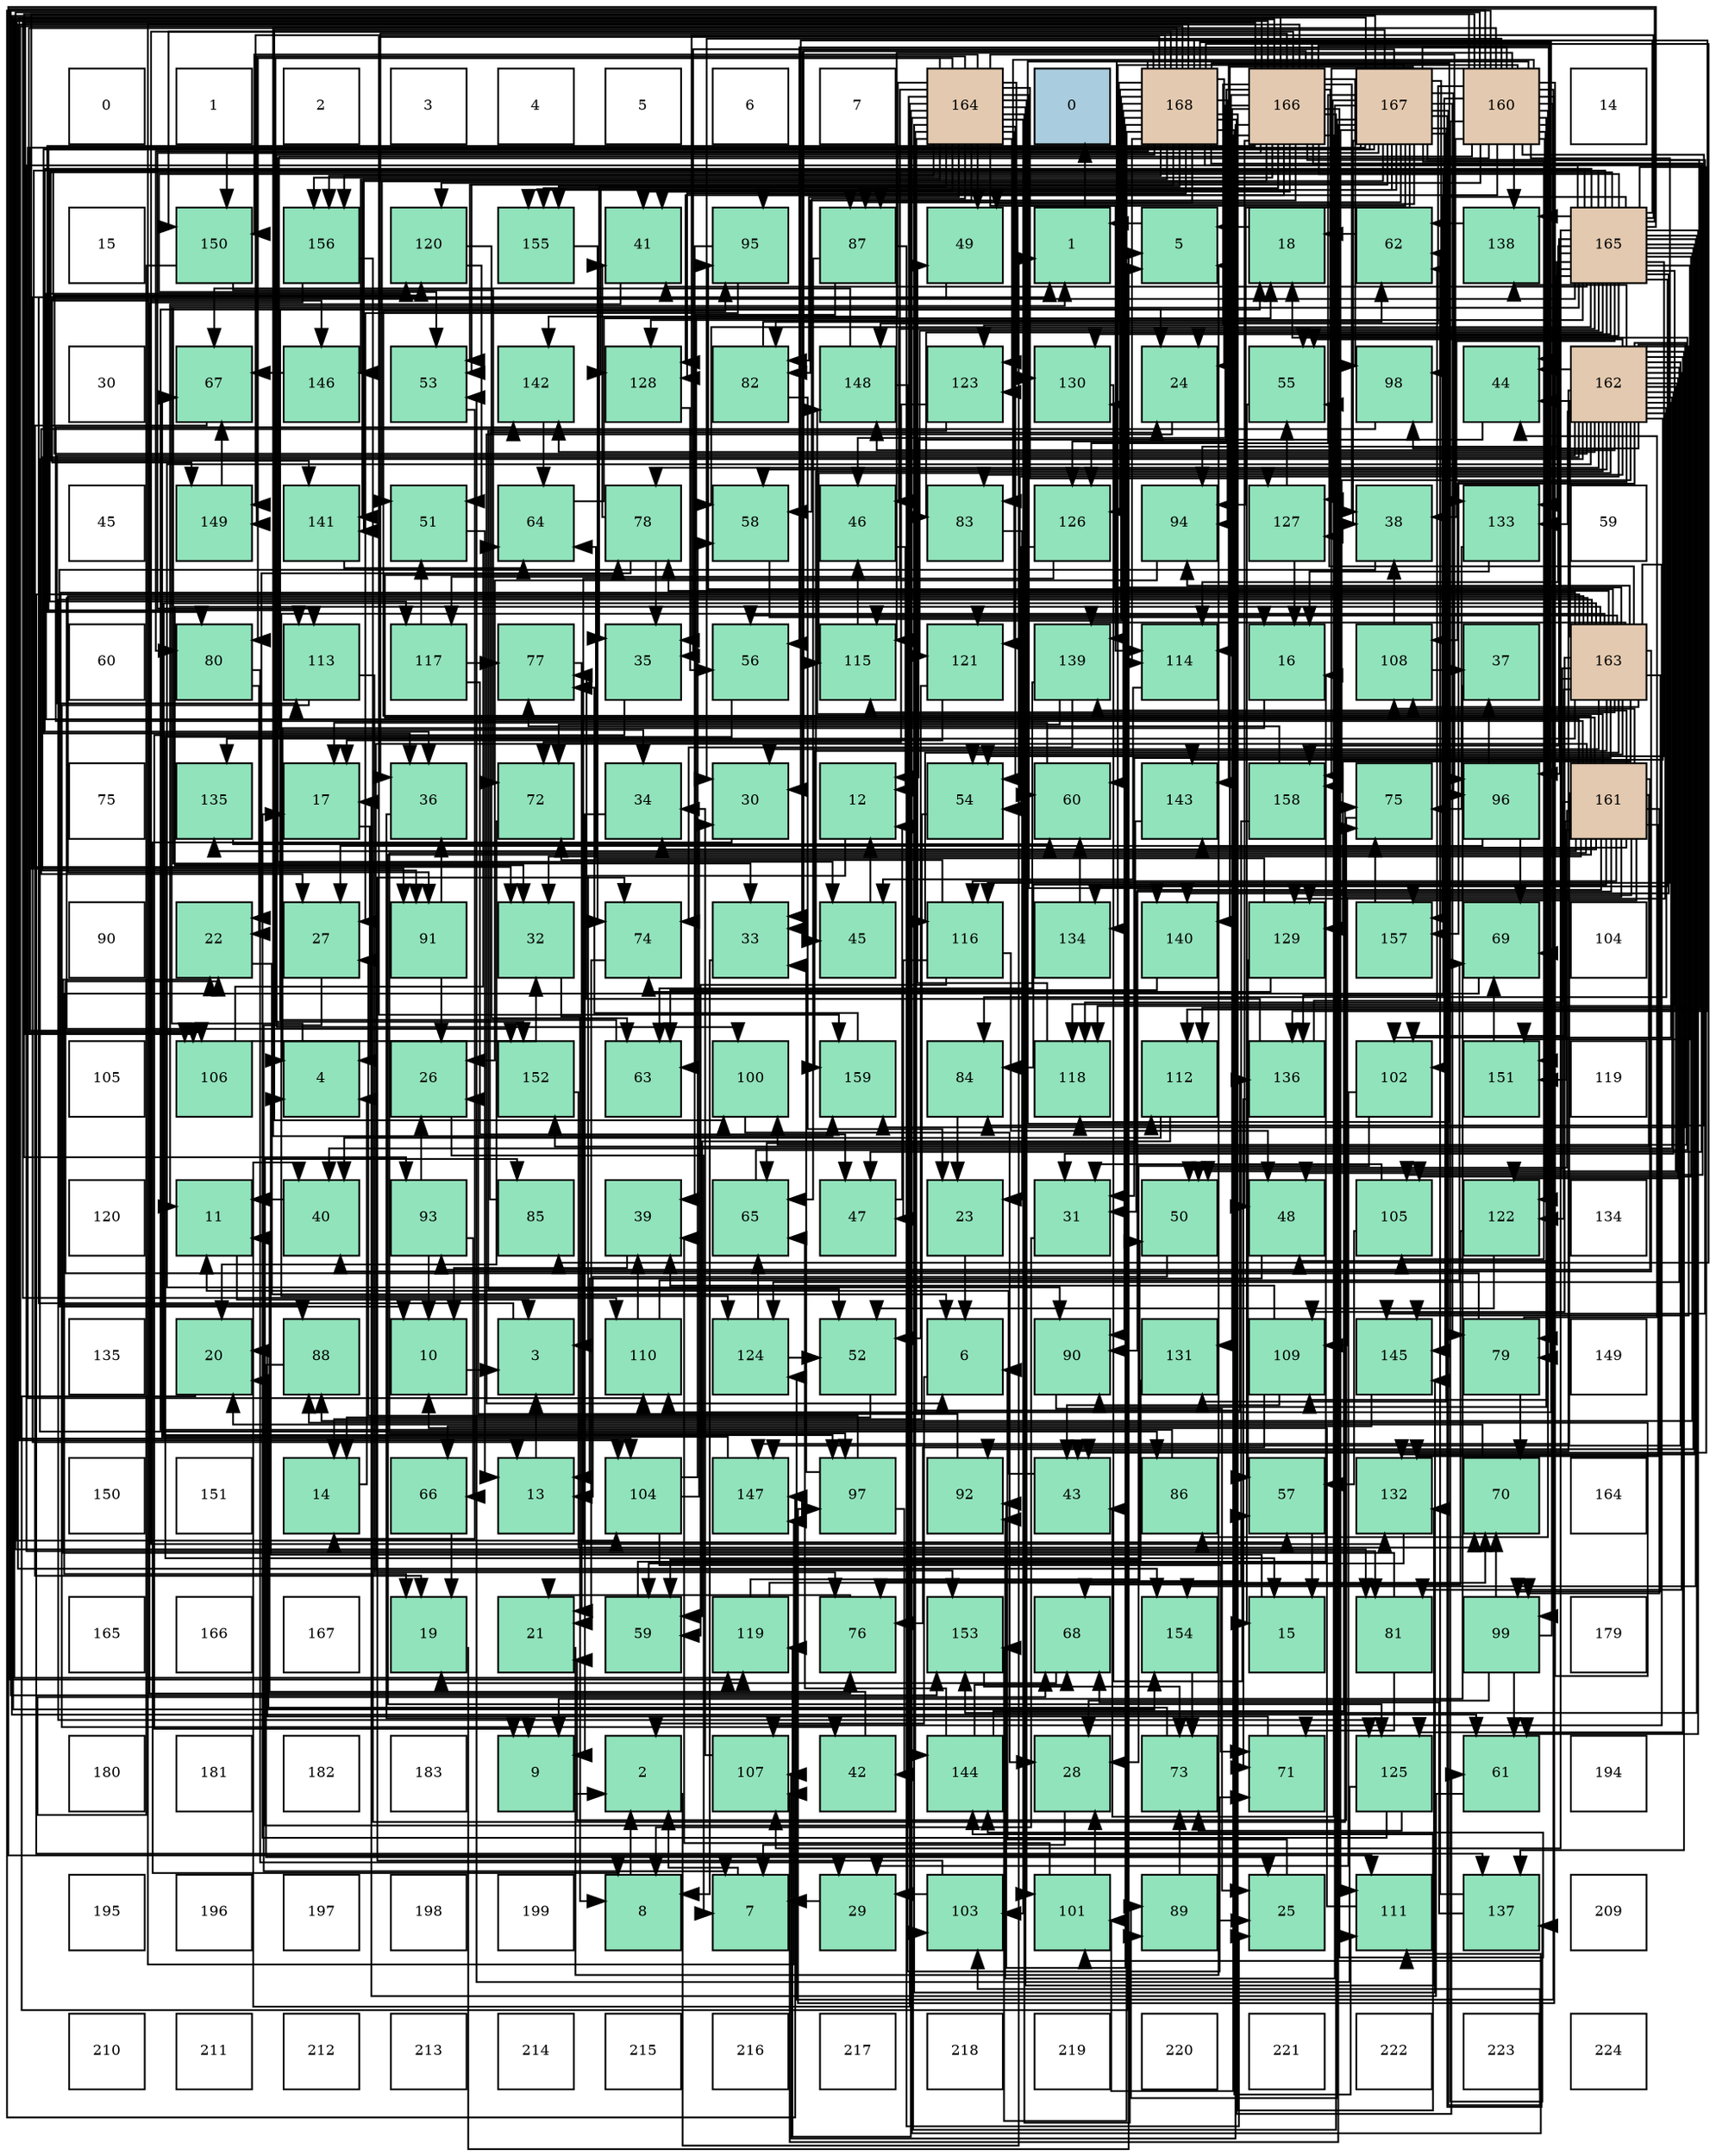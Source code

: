 digraph layout{
 rankdir=TB;
 splines=ortho;
 node [style=filled shape=square fixedsize=true width=0.6];
0[label="0", fontsize=8, fillcolor="#ffffff"];
1[label="1", fontsize=8, fillcolor="#ffffff"];
2[label="2", fontsize=8, fillcolor="#ffffff"];
3[label="3", fontsize=8, fillcolor="#ffffff"];
4[label="4", fontsize=8, fillcolor="#ffffff"];
5[label="5", fontsize=8, fillcolor="#ffffff"];
6[label="6", fontsize=8, fillcolor="#ffffff"];
7[label="7", fontsize=8, fillcolor="#ffffff"];
8[label="164", fontsize=8, fillcolor="#e3c9af"];
9[label="0", fontsize=8, fillcolor="#a9ccde"];
10[label="168", fontsize=8, fillcolor="#e3c9af"];
11[label="166", fontsize=8, fillcolor="#e3c9af"];
12[label="167", fontsize=8, fillcolor="#e3c9af"];
13[label="160", fontsize=8, fillcolor="#e3c9af"];
14[label="14", fontsize=8, fillcolor="#ffffff"];
15[label="15", fontsize=8, fillcolor="#ffffff"];
16[label="150", fontsize=8, fillcolor="#91e3bb"];
17[label="156", fontsize=8, fillcolor="#91e3bb"];
18[label="120", fontsize=8, fillcolor="#91e3bb"];
19[label="155", fontsize=8, fillcolor="#91e3bb"];
20[label="41", fontsize=8, fillcolor="#91e3bb"];
21[label="95", fontsize=8, fillcolor="#91e3bb"];
22[label="87", fontsize=8, fillcolor="#91e3bb"];
23[label="49", fontsize=8, fillcolor="#91e3bb"];
24[label="1", fontsize=8, fillcolor="#91e3bb"];
25[label="5", fontsize=8, fillcolor="#91e3bb"];
26[label="18", fontsize=8, fillcolor="#91e3bb"];
27[label="62", fontsize=8, fillcolor="#91e3bb"];
28[label="138", fontsize=8, fillcolor="#91e3bb"];
29[label="165", fontsize=8, fillcolor="#e3c9af"];
30[label="30", fontsize=8, fillcolor="#ffffff"];
31[label="67", fontsize=8, fillcolor="#91e3bb"];
32[label="146", fontsize=8, fillcolor="#91e3bb"];
33[label="53", fontsize=8, fillcolor="#91e3bb"];
34[label="142", fontsize=8, fillcolor="#91e3bb"];
35[label="128", fontsize=8, fillcolor="#91e3bb"];
36[label="82", fontsize=8, fillcolor="#91e3bb"];
37[label="148", fontsize=8, fillcolor="#91e3bb"];
38[label="123", fontsize=8, fillcolor="#91e3bb"];
39[label="130", fontsize=8, fillcolor="#91e3bb"];
40[label="24", fontsize=8, fillcolor="#91e3bb"];
41[label="55", fontsize=8, fillcolor="#91e3bb"];
42[label="98", fontsize=8, fillcolor="#91e3bb"];
43[label="44", fontsize=8, fillcolor="#91e3bb"];
44[label="162", fontsize=8, fillcolor="#e3c9af"];
45[label="45", fontsize=8, fillcolor="#ffffff"];
46[label="149", fontsize=8, fillcolor="#91e3bb"];
47[label="141", fontsize=8, fillcolor="#91e3bb"];
48[label="51", fontsize=8, fillcolor="#91e3bb"];
49[label="64", fontsize=8, fillcolor="#91e3bb"];
50[label="78", fontsize=8, fillcolor="#91e3bb"];
51[label="58", fontsize=8, fillcolor="#91e3bb"];
52[label="46", fontsize=8, fillcolor="#91e3bb"];
53[label="83", fontsize=8, fillcolor="#91e3bb"];
54[label="126", fontsize=8, fillcolor="#91e3bb"];
55[label="94", fontsize=8, fillcolor="#91e3bb"];
56[label="127", fontsize=8, fillcolor="#91e3bb"];
57[label="38", fontsize=8, fillcolor="#91e3bb"];
58[label="133", fontsize=8, fillcolor="#91e3bb"];
59[label="59", fontsize=8, fillcolor="#ffffff"];
60[label="60", fontsize=8, fillcolor="#ffffff"];
61[label="80", fontsize=8, fillcolor="#91e3bb"];
62[label="113", fontsize=8, fillcolor="#91e3bb"];
63[label="117", fontsize=8, fillcolor="#91e3bb"];
64[label="77", fontsize=8, fillcolor="#91e3bb"];
65[label="35", fontsize=8, fillcolor="#91e3bb"];
66[label="56", fontsize=8, fillcolor="#91e3bb"];
67[label="115", fontsize=8, fillcolor="#91e3bb"];
68[label="121", fontsize=8, fillcolor="#91e3bb"];
69[label="139", fontsize=8, fillcolor="#91e3bb"];
70[label="114", fontsize=8, fillcolor="#91e3bb"];
71[label="16", fontsize=8, fillcolor="#91e3bb"];
72[label="108", fontsize=8, fillcolor="#91e3bb"];
73[label="37", fontsize=8, fillcolor="#91e3bb"];
74[label="163", fontsize=8, fillcolor="#e3c9af"];
75[label="75", fontsize=8, fillcolor="#ffffff"];
76[label="135", fontsize=8, fillcolor="#91e3bb"];
77[label="17", fontsize=8, fillcolor="#91e3bb"];
78[label="36", fontsize=8, fillcolor="#91e3bb"];
79[label="72", fontsize=8, fillcolor="#91e3bb"];
80[label="34", fontsize=8, fillcolor="#91e3bb"];
81[label="30", fontsize=8, fillcolor="#91e3bb"];
82[label="12", fontsize=8, fillcolor="#91e3bb"];
83[label="54", fontsize=8, fillcolor="#91e3bb"];
84[label="60", fontsize=8, fillcolor="#91e3bb"];
85[label="143", fontsize=8, fillcolor="#91e3bb"];
86[label="158", fontsize=8, fillcolor="#91e3bb"];
87[label="75", fontsize=8, fillcolor="#91e3bb"];
88[label="96", fontsize=8, fillcolor="#91e3bb"];
89[label="161", fontsize=8, fillcolor="#e3c9af"];
90[label="90", fontsize=8, fillcolor="#ffffff"];
91[label="22", fontsize=8, fillcolor="#91e3bb"];
92[label="27", fontsize=8, fillcolor="#91e3bb"];
93[label="91", fontsize=8, fillcolor="#91e3bb"];
94[label="32", fontsize=8, fillcolor="#91e3bb"];
95[label="74", fontsize=8, fillcolor="#91e3bb"];
96[label="33", fontsize=8, fillcolor="#91e3bb"];
97[label="45", fontsize=8, fillcolor="#91e3bb"];
98[label="116", fontsize=8, fillcolor="#91e3bb"];
99[label="134", fontsize=8, fillcolor="#91e3bb"];
100[label="140", fontsize=8, fillcolor="#91e3bb"];
101[label="129", fontsize=8, fillcolor="#91e3bb"];
102[label="157", fontsize=8, fillcolor="#91e3bb"];
103[label="69", fontsize=8, fillcolor="#91e3bb"];
104[label="104", fontsize=8, fillcolor="#ffffff"];
105[label="105", fontsize=8, fillcolor="#ffffff"];
106[label="106", fontsize=8, fillcolor="#91e3bb"];
107[label="4", fontsize=8, fillcolor="#91e3bb"];
108[label="26", fontsize=8, fillcolor="#91e3bb"];
109[label="152", fontsize=8, fillcolor="#91e3bb"];
110[label="63", fontsize=8, fillcolor="#91e3bb"];
111[label="100", fontsize=8, fillcolor="#91e3bb"];
112[label="159", fontsize=8, fillcolor="#91e3bb"];
113[label="84", fontsize=8, fillcolor="#91e3bb"];
114[label="118", fontsize=8, fillcolor="#91e3bb"];
115[label="112", fontsize=8, fillcolor="#91e3bb"];
116[label="136", fontsize=8, fillcolor="#91e3bb"];
117[label="102", fontsize=8, fillcolor="#91e3bb"];
118[label="151", fontsize=8, fillcolor="#91e3bb"];
119[label="119", fontsize=8, fillcolor="#ffffff"];
120[label="120", fontsize=8, fillcolor="#ffffff"];
121[label="11", fontsize=8, fillcolor="#91e3bb"];
122[label="40", fontsize=8, fillcolor="#91e3bb"];
123[label="93", fontsize=8, fillcolor="#91e3bb"];
124[label="85", fontsize=8, fillcolor="#91e3bb"];
125[label="39", fontsize=8, fillcolor="#91e3bb"];
126[label="65", fontsize=8, fillcolor="#91e3bb"];
127[label="47", fontsize=8, fillcolor="#91e3bb"];
128[label="23", fontsize=8, fillcolor="#91e3bb"];
129[label="31", fontsize=8, fillcolor="#91e3bb"];
130[label="50", fontsize=8, fillcolor="#91e3bb"];
131[label="48", fontsize=8, fillcolor="#91e3bb"];
132[label="105", fontsize=8, fillcolor="#91e3bb"];
133[label="122", fontsize=8, fillcolor="#91e3bb"];
134[label="134", fontsize=8, fillcolor="#ffffff"];
135[label="135", fontsize=8, fillcolor="#ffffff"];
136[label="20", fontsize=8, fillcolor="#91e3bb"];
137[label="88", fontsize=8, fillcolor="#91e3bb"];
138[label="10", fontsize=8, fillcolor="#91e3bb"];
139[label="3", fontsize=8, fillcolor="#91e3bb"];
140[label="110", fontsize=8, fillcolor="#91e3bb"];
141[label="124", fontsize=8, fillcolor="#91e3bb"];
142[label="52", fontsize=8, fillcolor="#91e3bb"];
143[label="6", fontsize=8, fillcolor="#91e3bb"];
144[label="90", fontsize=8, fillcolor="#91e3bb"];
145[label="131", fontsize=8, fillcolor="#91e3bb"];
146[label="109", fontsize=8, fillcolor="#91e3bb"];
147[label="145", fontsize=8, fillcolor="#91e3bb"];
148[label="79", fontsize=8, fillcolor="#91e3bb"];
149[label="149", fontsize=8, fillcolor="#ffffff"];
150[label="150", fontsize=8, fillcolor="#ffffff"];
151[label="151", fontsize=8, fillcolor="#ffffff"];
152[label="14", fontsize=8, fillcolor="#91e3bb"];
153[label="66", fontsize=8, fillcolor="#91e3bb"];
154[label="13", fontsize=8, fillcolor="#91e3bb"];
155[label="104", fontsize=8, fillcolor="#91e3bb"];
156[label="147", fontsize=8, fillcolor="#91e3bb"];
157[label="97", fontsize=8, fillcolor="#91e3bb"];
158[label="92", fontsize=8, fillcolor="#91e3bb"];
159[label="43", fontsize=8, fillcolor="#91e3bb"];
160[label="86", fontsize=8, fillcolor="#91e3bb"];
161[label="57", fontsize=8, fillcolor="#91e3bb"];
162[label="132", fontsize=8, fillcolor="#91e3bb"];
163[label="70", fontsize=8, fillcolor="#91e3bb"];
164[label="164", fontsize=8, fillcolor="#ffffff"];
165[label="165", fontsize=8, fillcolor="#ffffff"];
166[label="166", fontsize=8, fillcolor="#ffffff"];
167[label="167", fontsize=8, fillcolor="#ffffff"];
168[label="19", fontsize=8, fillcolor="#91e3bb"];
169[label="21", fontsize=8, fillcolor="#91e3bb"];
170[label="59", fontsize=8, fillcolor="#91e3bb"];
171[label="119", fontsize=8, fillcolor="#91e3bb"];
172[label="76", fontsize=8, fillcolor="#91e3bb"];
173[label="153", fontsize=8, fillcolor="#91e3bb"];
174[label="68", fontsize=8, fillcolor="#91e3bb"];
175[label="154", fontsize=8, fillcolor="#91e3bb"];
176[label="15", fontsize=8, fillcolor="#91e3bb"];
177[label="81", fontsize=8, fillcolor="#91e3bb"];
178[label="99", fontsize=8, fillcolor="#91e3bb"];
179[label="179", fontsize=8, fillcolor="#ffffff"];
180[label="180", fontsize=8, fillcolor="#ffffff"];
181[label="181", fontsize=8, fillcolor="#ffffff"];
182[label="182", fontsize=8, fillcolor="#ffffff"];
183[label="183", fontsize=8, fillcolor="#ffffff"];
184[label="9", fontsize=8, fillcolor="#91e3bb"];
185[label="2", fontsize=8, fillcolor="#91e3bb"];
186[label="107", fontsize=8, fillcolor="#91e3bb"];
187[label="42", fontsize=8, fillcolor="#91e3bb"];
188[label="144", fontsize=8, fillcolor="#91e3bb"];
189[label="28", fontsize=8, fillcolor="#91e3bb"];
190[label="73", fontsize=8, fillcolor="#91e3bb"];
191[label="71", fontsize=8, fillcolor="#91e3bb"];
192[label="125", fontsize=8, fillcolor="#91e3bb"];
193[label="61", fontsize=8, fillcolor="#91e3bb"];
194[label="194", fontsize=8, fillcolor="#ffffff"];
195[label="195", fontsize=8, fillcolor="#ffffff"];
196[label="196", fontsize=8, fillcolor="#ffffff"];
197[label="197", fontsize=8, fillcolor="#ffffff"];
198[label="198", fontsize=8, fillcolor="#ffffff"];
199[label="199", fontsize=8, fillcolor="#ffffff"];
200[label="8", fontsize=8, fillcolor="#91e3bb"];
201[label="7", fontsize=8, fillcolor="#91e3bb"];
202[label="29", fontsize=8, fillcolor="#91e3bb"];
203[label="103", fontsize=8, fillcolor="#91e3bb"];
204[label="101", fontsize=8, fillcolor="#91e3bb"];
205[label="89", fontsize=8, fillcolor="#91e3bb"];
206[label="25", fontsize=8, fillcolor="#91e3bb"];
207[label="111", fontsize=8, fillcolor="#91e3bb"];
208[label="137", fontsize=8, fillcolor="#91e3bb"];
209[label="209", fontsize=8, fillcolor="#ffffff"];
210[label="210", fontsize=8, fillcolor="#ffffff"];
211[label="211", fontsize=8, fillcolor="#ffffff"];
212[label="212", fontsize=8, fillcolor="#ffffff"];
213[label="213", fontsize=8, fillcolor="#ffffff"];
214[label="214", fontsize=8, fillcolor="#ffffff"];
215[label="215", fontsize=8, fillcolor="#ffffff"];
216[label="216", fontsize=8, fillcolor="#ffffff"];
217[label="217", fontsize=8, fillcolor="#ffffff"];
218[label="218", fontsize=8, fillcolor="#ffffff"];
219[label="219", fontsize=8, fillcolor="#ffffff"];
220[label="220", fontsize=8, fillcolor="#ffffff"];
221[label="221", fontsize=8, fillcolor="#ffffff"];
222[label="222", fontsize=8, fillcolor="#ffffff"];
223[label="223", fontsize=8, fillcolor="#ffffff"];
224[label="224", fontsize=8, fillcolor="#ffffff"];
edge [constraint=false, style=vis];24 -> 9;
185 -> 24;
139 -> 24;
107 -> 24;
25 -> 24;
143 -> 185;
201 -> 185;
200 -> 185;
184 -> 185;
138 -> 139;
121 -> 139;
82 -> 139;
154 -> 139;
152 -> 107;
176 -> 107;
71 -> 107;
77 -> 107;
26 -> 25;
168 -> 25;
136 -> 25;
169 -> 25;
91 -> 143;
128 -> 143;
40 -> 143;
206 -> 143;
108 -> 201;
92 -> 201;
189 -> 201;
202 -> 201;
81 -> 200;
129 -> 200;
94 -> 200;
96 -> 200;
80 -> 184;
65 -> 184;
78 -> 184;
73 -> 184;
57 -> 138;
125 -> 138;
122 -> 121;
20 -> 121;
187 -> 121;
159 -> 121;
43 -> 82;
97 -> 82;
52 -> 82;
127 -> 82;
131 -> 154;
23 -> 154;
130 -> 154;
48 -> 154;
142 -> 152;
33 -> 152;
83 -> 152;
41 -> 176;
66 -> 176;
161 -> 176;
51 -> 71;
170 -> 71;
84 -> 77;
193 -> 77;
27 -> 26;
110 -> 26;
49 -> 26;
126 -> 26;
153 -> 168;
31 -> 168;
174 -> 168;
103 -> 168;
163 -> 136;
191 -> 136;
79 -> 136;
190 -> 136;
95 -> 169;
87 -> 169;
172 -> 169;
64 -> 169;
50 -> 91;
50 -> 65;
50 -> 20;
148 -> 91;
148 -> 43;
148 -> 163;
61 -> 91;
61 -> 202;
177 -> 91;
177 -> 191;
36 -> 128;
36 -> 27;
53 -> 128;
113 -> 128;
124 -> 40;
160 -> 40;
22 -> 206;
22 -> 110;
22 -> 126;
137 -> 206;
205 -> 206;
205 -> 190;
144 -> 206;
93 -> 108;
93 -> 78;
158 -> 108;
123 -> 138;
123 -> 108;
123 -> 153;
55 -> 108;
21 -> 92;
21 -> 125;
88 -> 92;
88 -> 73;
88 -> 103;
157 -> 92;
157 -> 96;
157 -> 187;
42 -> 92;
178 -> 189;
178 -> 193;
178 -> 103;
178 -> 163;
111 -> 189;
204 -> 189;
204 -> 125;
117 -> 189;
117 -> 202;
203 -> 202;
203 -> 95;
155 -> 81;
155 -> 51;
155 -> 191;
132 -> 129;
132 -> 161;
106 -> 94;
106 -> 49;
186 -> 80;
72 -> 73;
72 -> 57;
146 -> 125;
146 -> 159;
146 -> 172;
140 -> 125;
140 -> 103;
207 -> 138;
115 -> 122;
115 -> 170;
62 -> 187;
62 -> 172;
70 -> 97;
67 -> 52;
98 -> 127;
98 -> 131;
98 -> 170;
98 -> 79;
63 -> 127;
63 -> 48;
63 -> 64;
114 -> 23;
171 -> 130;
171 -> 163;
18 -> 48;
18 -> 110;
68 -> 77;
68 -> 142;
133 -> 142;
133 -> 174;
38 -> 142;
38 -> 79;
141 -> 142;
141 -> 126;
192 -> 77;
192 -> 33;
192 -> 190;
54 -> 83;
54 -> 161;
56 -> 71;
56 -> 41;
35 -> 66;
101 -> 161;
101 -> 49;
101 -> 95;
39 -> 161;
145 -> 170;
162 -> 170;
58 -> 71;
58 -> 87;
99 -> 84;
76 -> 84;
116 -> 27;
116 -> 191;
116 -> 64;
208 -> 27;
208 -> 174;
28 -> 27;
69 -> 110;
69 -> 79;
69 -> 95;
100 -> 110;
47 -> 49;
34 -> 49;
85 -> 126;
188 -> 126;
188 -> 174;
188 -> 87;
147 -> 153;
32 -> 31;
156 -> 31;
37 -> 31;
37 -> 191;
46 -> 31;
16 -> 174;
16 -> 79;
118 -> 103;
109 -> 163;
173 -> 190;
175 -> 190;
19 -> 95;
17 -> 87;
17 -> 172;
102 -> 87;
86 -> 172;
86 -> 64;
112 -> 64;
13 -> 81;
13 -> 80;
13 -> 97;
13 -> 66;
13 -> 177;
13 -> 53;
13 -> 113;
13 -> 160;
13 -> 137;
13 -> 144;
13 -> 93;
13 -> 123;
13 -> 21;
13 -> 157;
13 -> 178;
13 -> 117;
13 -> 146;
13 -> 67;
13 -> 98;
13 -> 18;
13 -> 133;
13 -> 141;
13 -> 58;
13 -> 208;
13 -> 28;
13 -> 69;
13 -> 85;
13 -> 156;
13 -> 37;
13 -> 118;
13 -> 173;
13 -> 86;
13 -> 112;
89 -> 129;
89 -> 94;
89 -> 80;
89 -> 130;
89 -> 50;
89 -> 113;
89 -> 144;
89 -> 123;
89 -> 21;
89 -> 157;
89 -> 178;
89 -> 117;
89 -> 72;
89 -> 146;
89 -> 98;
89 -> 114;
89 -> 18;
89 -> 192;
89 -> 101;
89 -> 162;
89 -> 76;
89 -> 69;
89 -> 34;
89 -> 85;
89 -> 156;
89 -> 37;
89 -> 118;
89 -> 109;
89 -> 173;
89 -> 102;
44 -> 129;
44 -> 122;
44 -> 159;
44 -> 43;
44 -> 97;
44 -> 131;
44 -> 130;
44 -> 41;
44 -> 51;
44 -> 84;
44 -> 50;
44 -> 177;
44 -> 53;
44 -> 113;
44 -> 160;
44 -> 144;
44 -> 93;
44 -> 42;
44 -> 111;
44 -> 117;
44 -> 72;
44 -> 62;
44 -> 67;
44 -> 18;
44 -> 133;
44 -> 141;
44 -> 192;
44 -> 101;
44 -> 58;
44 -> 208;
44 -> 28;
44 -> 34;
44 -> 85;
44 -> 147;
44 -> 156;
44 -> 37;
44 -> 102;
44 -> 86;
44 -> 112;
74 -> 81;
74 -> 129;
74 -> 94;
74 -> 122;
74 -> 43;
74 -> 130;
74 -> 83;
74 -> 41;
74 -> 66;
74 -> 50;
74 -> 137;
74 -> 93;
74 -> 55;
74 -> 21;
74 -> 157;
74 -> 178;
74 -> 186;
74 -> 72;
74 -> 146;
74 -> 67;
74 -> 98;
74 -> 114;
74 -> 133;
74 -> 141;
74 -> 192;
74 -> 101;
74 -> 39;
74 -> 76;
74 -> 208;
74 -> 69;
74 -> 109;
74 -> 112;
8 -> 122;
8 -> 20;
8 -> 23;
8 -> 83;
8 -> 51;
8 -> 61;
8 -> 36;
8 -> 124;
8 -> 22;
8 -> 205;
8 -> 88;
8 -> 204;
8 -> 203;
8 -> 207;
8 -> 70;
8 -> 63;
8 -> 171;
8 -> 68;
8 -> 38;
8 -> 56;
8 -> 39;
8 -> 162;
8 -> 116;
8 -> 100;
8 -> 34;
8 -> 188;
8 -> 147;
8 -> 32;
8 -> 46;
8 -> 16;
8 -> 109;
8 -> 19;
8 -> 17;
29 -> 40;
29 -> 81;
29 -> 94;
29 -> 96;
29 -> 65;
29 -> 78;
29 -> 57;
29 -> 20;
29 -> 159;
29 -> 43;
29 -> 52;
29 -> 33;
29 -> 83;
29 -> 41;
29 -> 51;
29 -> 193;
29 -> 177;
29 -> 53;
29 -> 137;
29 -> 158;
29 -> 55;
29 -> 88;
29 -> 132;
29 -> 186;
29 -> 207;
29 -> 70;
29 -> 63;
29 -> 114;
29 -> 171;
29 -> 68;
29 -> 35;
29 -> 39;
29 -> 162;
29 -> 58;
29 -> 99;
29 -> 28;
29 -> 100;
29 -> 47;
29 -> 32;
29 -> 46;
29 -> 118;
29 -> 173;
29 -> 175;
29 -> 102;
29 -> 86;
11 -> 96;
11 -> 78;
11 -> 57;
11 -> 20;
11 -> 159;
11 -> 52;
11 -> 131;
11 -> 148;
11 -> 61;
11 -> 36;
11 -> 124;
11 -> 42;
11 -> 204;
11 -> 203;
11 -> 155;
11 -> 106;
11 -> 186;
11 -> 140;
11 -> 115;
11 -> 62;
11 -> 70;
11 -> 171;
11 -> 38;
11 -> 54;
11 -> 56;
11 -> 35;
11 -> 145;
11 -> 116;
11 -> 47;
11 -> 188;
11 -> 147;
11 -> 156;
11 -> 16;
11 -> 175;
11 -> 19;
11 -> 17;
12 -> 65;
12 -> 78;
12 -> 57;
12 -> 131;
12 -> 23;
12 -> 48;
12 -> 33;
12 -> 193;
12 -> 148;
12 -> 22;
12 -> 205;
12 -> 158;
12 -> 55;
12 -> 88;
12 -> 42;
12 -> 111;
12 -> 204;
12 -> 203;
12 -> 155;
12 -> 132;
12 -> 106;
12 -> 186;
12 -> 140;
12 -> 207;
12 -> 115;
12 -> 62;
12 -> 38;
12 -> 54;
12 -> 56;
12 -> 35;
12 -> 145;
12 -> 99;
12 -> 100;
12 -> 147;
12 -> 16;
12 -> 19;
10 -> 40;
10 -> 96;
10 -> 65;
10 -> 127;
10 -> 33;
10 -> 84;
10 -> 193;
10 -> 148;
10 -> 61;
10 -> 36;
10 -> 22;
10 -> 144;
10 -> 158;
10 -> 55;
10 -> 111;
10 -> 155;
10 -> 132;
10 -> 106;
10 -> 140;
10 -> 207;
10 -> 115;
10 -> 70;
10 -> 67;
10 -> 114;
10 -> 68;
10 -> 54;
10 -> 35;
10 -> 162;
10 -> 116;
10 -> 47;
10 -> 188;
10 -> 46;
10 -> 173;
10 -> 175;
10 -> 17;
10 -> 112;
edge [constraint=true, style=invis];
0 -> 15 -> 30 -> 45 -> 60 -> 75 -> 90 -> 105 -> 120 -> 135 -> 150 -> 165 -> 180 -> 195 -> 210;
1 -> 16 -> 31 -> 46 -> 61 -> 76 -> 91 -> 106 -> 121 -> 136 -> 151 -> 166 -> 181 -> 196 -> 211;
2 -> 17 -> 32 -> 47 -> 62 -> 77 -> 92 -> 107 -> 122 -> 137 -> 152 -> 167 -> 182 -> 197 -> 212;
3 -> 18 -> 33 -> 48 -> 63 -> 78 -> 93 -> 108 -> 123 -> 138 -> 153 -> 168 -> 183 -> 198 -> 213;
4 -> 19 -> 34 -> 49 -> 64 -> 79 -> 94 -> 109 -> 124 -> 139 -> 154 -> 169 -> 184 -> 199 -> 214;
5 -> 20 -> 35 -> 50 -> 65 -> 80 -> 95 -> 110 -> 125 -> 140 -> 155 -> 170 -> 185 -> 200 -> 215;
6 -> 21 -> 36 -> 51 -> 66 -> 81 -> 96 -> 111 -> 126 -> 141 -> 156 -> 171 -> 186 -> 201 -> 216;
7 -> 22 -> 37 -> 52 -> 67 -> 82 -> 97 -> 112 -> 127 -> 142 -> 157 -> 172 -> 187 -> 202 -> 217;
8 -> 23 -> 38 -> 53 -> 68 -> 83 -> 98 -> 113 -> 128 -> 143 -> 158 -> 173 -> 188 -> 203 -> 218;
9 -> 24 -> 39 -> 54 -> 69 -> 84 -> 99 -> 114 -> 129 -> 144 -> 159 -> 174 -> 189 -> 204 -> 219;
10 -> 25 -> 40 -> 55 -> 70 -> 85 -> 100 -> 115 -> 130 -> 145 -> 160 -> 175 -> 190 -> 205 -> 220;
11 -> 26 -> 41 -> 56 -> 71 -> 86 -> 101 -> 116 -> 131 -> 146 -> 161 -> 176 -> 191 -> 206 -> 221;
12 -> 27 -> 42 -> 57 -> 72 -> 87 -> 102 -> 117 -> 132 -> 147 -> 162 -> 177 -> 192 -> 207 -> 222;
13 -> 28 -> 43 -> 58 -> 73 -> 88 -> 103 -> 118 -> 133 -> 148 -> 163 -> 178 -> 193 -> 208 -> 223;
14 -> 29 -> 44 -> 59 -> 74 -> 89 -> 104 -> 119 -> 134 -> 149 -> 164 -> 179 -> 194 -> 209 -> 224;
rank = same {0 -> 1 -> 2 -> 3 -> 4 -> 5 -> 6 -> 7 -> 8 -> 9 -> 10 -> 11 -> 12 -> 13 -> 14};
rank = same {15 -> 16 -> 17 -> 18 -> 19 -> 20 -> 21 -> 22 -> 23 -> 24 -> 25 -> 26 -> 27 -> 28 -> 29};
rank = same {30 -> 31 -> 32 -> 33 -> 34 -> 35 -> 36 -> 37 -> 38 -> 39 -> 40 -> 41 -> 42 -> 43 -> 44};
rank = same {45 -> 46 -> 47 -> 48 -> 49 -> 50 -> 51 -> 52 -> 53 -> 54 -> 55 -> 56 -> 57 -> 58 -> 59};
rank = same {60 -> 61 -> 62 -> 63 -> 64 -> 65 -> 66 -> 67 -> 68 -> 69 -> 70 -> 71 -> 72 -> 73 -> 74};
rank = same {75 -> 76 -> 77 -> 78 -> 79 -> 80 -> 81 -> 82 -> 83 -> 84 -> 85 -> 86 -> 87 -> 88 -> 89};
rank = same {90 -> 91 -> 92 -> 93 -> 94 -> 95 -> 96 -> 97 -> 98 -> 99 -> 100 -> 101 -> 102 -> 103 -> 104};
rank = same {105 -> 106 -> 107 -> 108 -> 109 -> 110 -> 111 -> 112 -> 113 -> 114 -> 115 -> 116 -> 117 -> 118 -> 119};
rank = same {120 -> 121 -> 122 -> 123 -> 124 -> 125 -> 126 -> 127 -> 128 -> 129 -> 130 -> 131 -> 132 -> 133 -> 134};
rank = same {135 -> 136 -> 137 -> 138 -> 139 -> 140 -> 141 -> 142 -> 143 -> 144 -> 145 -> 146 -> 147 -> 148 -> 149};
rank = same {150 -> 151 -> 152 -> 153 -> 154 -> 155 -> 156 -> 157 -> 158 -> 159 -> 160 -> 161 -> 162 -> 163 -> 164};
rank = same {165 -> 166 -> 167 -> 168 -> 169 -> 170 -> 171 -> 172 -> 173 -> 174 -> 175 -> 176 -> 177 -> 178 -> 179};
rank = same {180 -> 181 -> 182 -> 183 -> 184 -> 185 -> 186 -> 187 -> 188 -> 189 -> 190 -> 191 -> 192 -> 193 -> 194};
rank = same {195 -> 196 -> 197 -> 198 -> 199 -> 200 -> 201 -> 202 -> 203 -> 204 -> 205 -> 206 -> 207 -> 208 -> 209};
rank = same {210 -> 211 -> 212 -> 213 -> 214 -> 215 -> 216 -> 217 -> 218 -> 219 -> 220 -> 221 -> 222 -> 223 -> 224};
}
